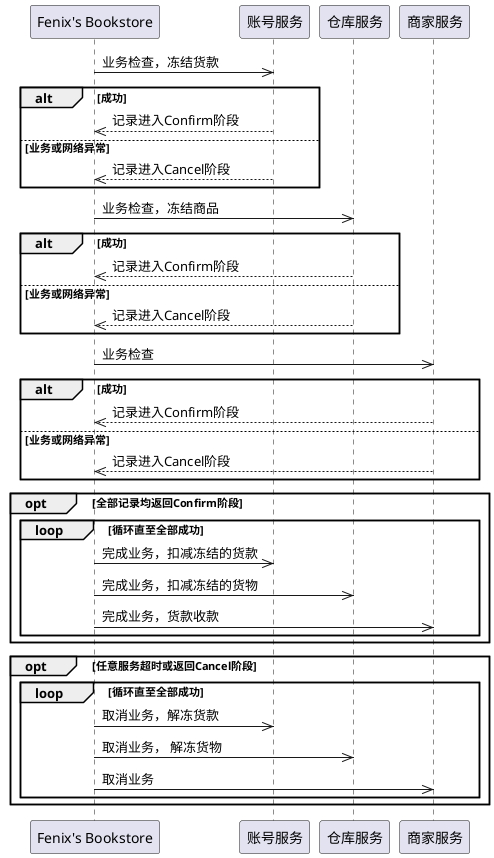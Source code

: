 @startuml
    "Fenix's Bookstore" ->> 账号服务: 业务检查，冻结货款
	alt 成功
		账号服务 -->> "Fenix's Bookstore": 记录进入Confirm阶段
	else 业务或网络异常
		账号服务 -->> "Fenix's Bookstore": 记录进入Cancel阶段
	end
	"Fenix's Bookstore" ->> 仓库服务: 业务检查，冻结商品
	alt 成功
		仓库服务 -->> "Fenix's Bookstore": 记录进入Confirm阶段
	else 业务或网络异常
		仓库服务 -->> "Fenix's Bookstore": 记录进入Cancel阶段
	end
	"Fenix's Bookstore" ->> 商家服务: 业务检查
	alt 成功
		商家服务 -->> "Fenix's Bookstore": 记录进入Confirm阶段
	else 业务或网络异常
		商家服务 -->> "Fenix's Bookstore": 记录进入Cancel阶段
	end
    opt 全部记录均返回Confirm阶段
		loop 循环直至全部成功
        	"Fenix's Bookstore"->>账号服务: 完成业务，扣减冻结的货款
        	"Fenix's Bookstore"->>仓库服务: 完成业务，扣减冻结的货物
        	"Fenix's Bookstore"->>商家服务: 完成业务，货款收款
		end
    end
    opt 任意服务超时或返回Cancel阶段
		loop 循环直至全部成功
        	"Fenix's Bookstore"->>账号服务:取消业务，解冻货款
        	"Fenix's Bookstore"->>仓库服务:取消业务， 解冻货物
        	"Fenix's Bookstore"->>商家服务:取消业务
		end
    end
@enduml
